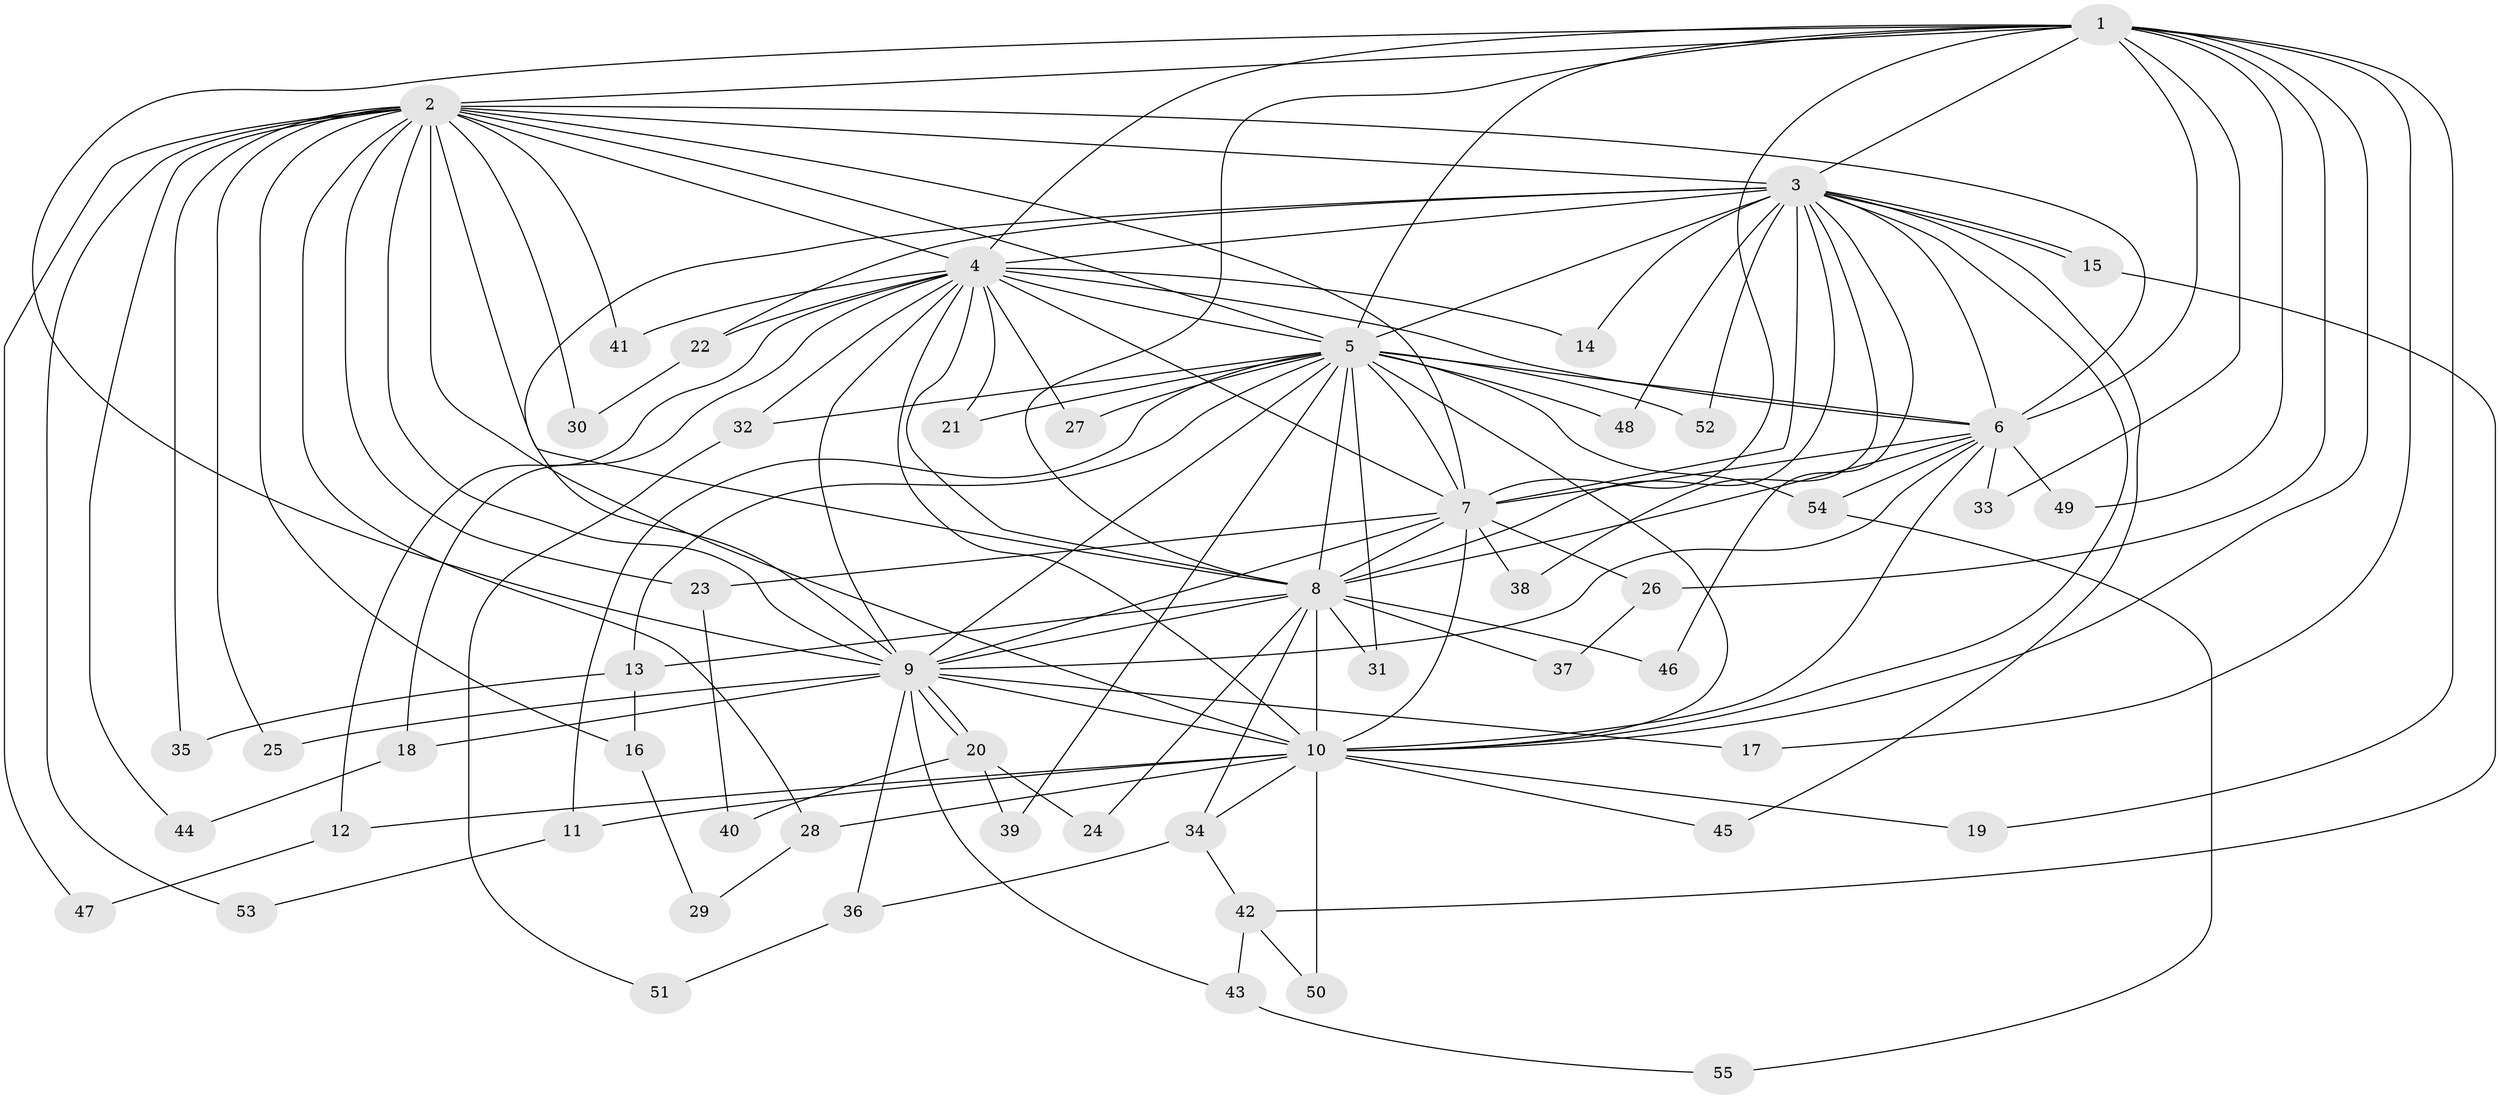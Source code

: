 // Generated by graph-tools (version 1.1) at 2025/01/03/09/25 03:01:35]
// undirected, 55 vertices, 135 edges
graph export_dot {
graph [start="1"]
  node [color=gray90,style=filled];
  1;
  2;
  3;
  4;
  5;
  6;
  7;
  8;
  9;
  10;
  11;
  12;
  13;
  14;
  15;
  16;
  17;
  18;
  19;
  20;
  21;
  22;
  23;
  24;
  25;
  26;
  27;
  28;
  29;
  30;
  31;
  32;
  33;
  34;
  35;
  36;
  37;
  38;
  39;
  40;
  41;
  42;
  43;
  44;
  45;
  46;
  47;
  48;
  49;
  50;
  51;
  52;
  53;
  54;
  55;
  1 -- 2;
  1 -- 3;
  1 -- 4;
  1 -- 5;
  1 -- 6;
  1 -- 7;
  1 -- 8;
  1 -- 9;
  1 -- 10;
  1 -- 17;
  1 -- 19;
  1 -- 26;
  1 -- 33;
  1 -- 49;
  2 -- 3;
  2 -- 4;
  2 -- 5;
  2 -- 6;
  2 -- 7;
  2 -- 8;
  2 -- 9;
  2 -- 10;
  2 -- 16;
  2 -- 23;
  2 -- 25;
  2 -- 28;
  2 -- 30;
  2 -- 35;
  2 -- 41;
  2 -- 44;
  2 -- 47;
  2 -- 53;
  3 -- 4;
  3 -- 5;
  3 -- 6;
  3 -- 7;
  3 -- 8;
  3 -- 9;
  3 -- 10;
  3 -- 14;
  3 -- 15;
  3 -- 15;
  3 -- 22;
  3 -- 38;
  3 -- 45;
  3 -- 46;
  3 -- 48;
  3 -- 52;
  4 -- 5;
  4 -- 6;
  4 -- 7;
  4 -- 8;
  4 -- 9;
  4 -- 10;
  4 -- 12;
  4 -- 14;
  4 -- 18;
  4 -- 21;
  4 -- 22;
  4 -- 27;
  4 -- 32;
  4 -- 41;
  5 -- 6;
  5 -- 7;
  5 -- 8;
  5 -- 9;
  5 -- 10;
  5 -- 11;
  5 -- 13;
  5 -- 21;
  5 -- 27;
  5 -- 31;
  5 -- 32;
  5 -- 39;
  5 -- 48;
  5 -- 52;
  5 -- 54;
  6 -- 7;
  6 -- 8;
  6 -- 9;
  6 -- 10;
  6 -- 33;
  6 -- 49;
  6 -- 54;
  7 -- 8;
  7 -- 9;
  7 -- 10;
  7 -- 23;
  7 -- 26;
  7 -- 38;
  8 -- 9;
  8 -- 10;
  8 -- 13;
  8 -- 24;
  8 -- 31;
  8 -- 34;
  8 -- 37;
  8 -- 46;
  9 -- 10;
  9 -- 17;
  9 -- 18;
  9 -- 20;
  9 -- 20;
  9 -- 25;
  9 -- 36;
  9 -- 43;
  10 -- 11;
  10 -- 12;
  10 -- 19;
  10 -- 28;
  10 -- 34;
  10 -- 45;
  10 -- 50;
  11 -- 53;
  12 -- 47;
  13 -- 16;
  13 -- 35;
  15 -- 42;
  16 -- 29;
  18 -- 44;
  20 -- 24;
  20 -- 39;
  20 -- 40;
  22 -- 30;
  23 -- 40;
  26 -- 37;
  28 -- 29;
  32 -- 51;
  34 -- 36;
  34 -- 42;
  36 -- 51;
  42 -- 43;
  42 -- 50;
  43 -- 55;
  54 -- 55;
}
